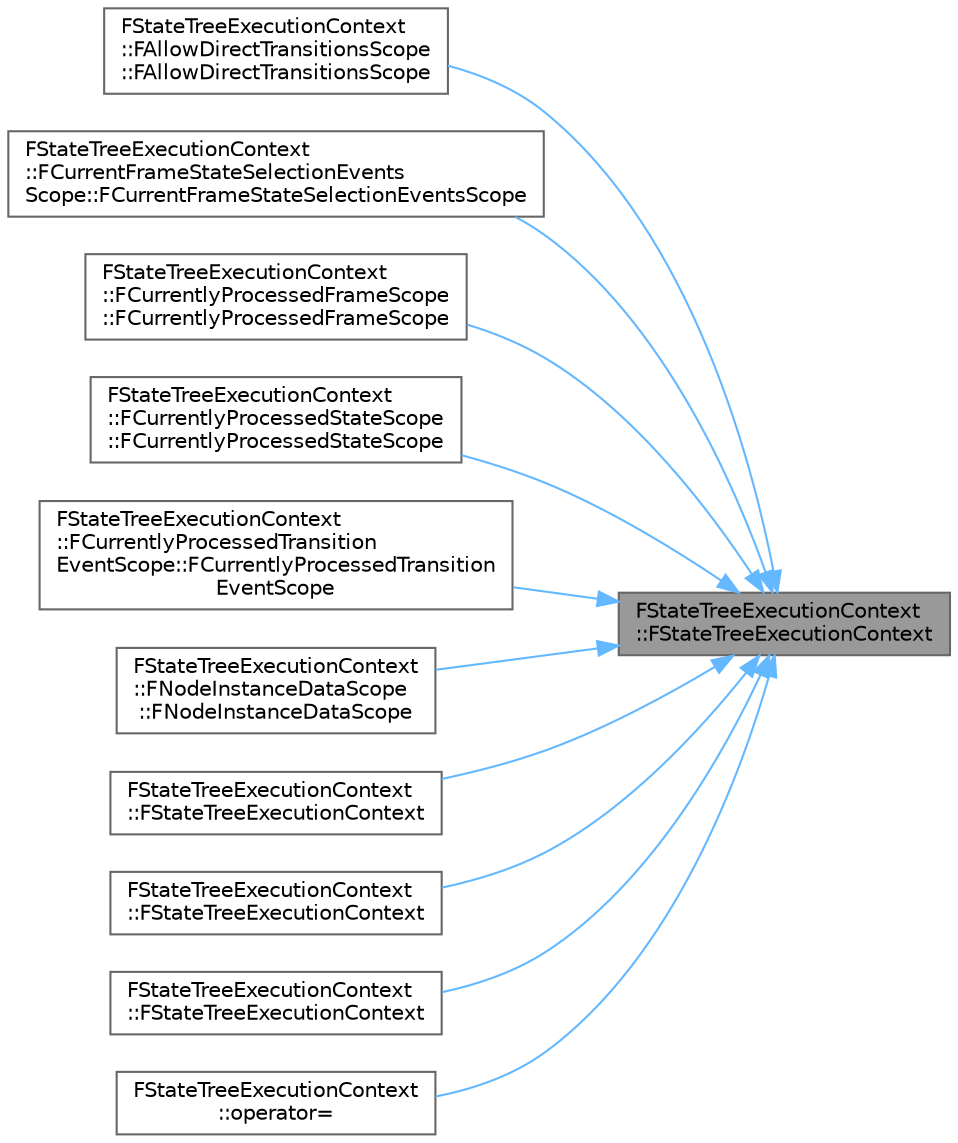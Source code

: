 digraph "FStateTreeExecutionContext::FStateTreeExecutionContext"
{
 // INTERACTIVE_SVG=YES
 // LATEX_PDF_SIZE
  bgcolor="transparent";
  edge [fontname=Helvetica,fontsize=10,labelfontname=Helvetica,labelfontsize=10];
  node [fontname=Helvetica,fontsize=10,shape=box,height=0.2,width=0.4];
  rankdir="RL";
  Node1 [id="Node000001",label="FStateTreeExecutionContext\l::FStateTreeExecutionContext",height=0.2,width=0.4,color="gray40", fillcolor="grey60", style="filled", fontcolor="black",tooltip=" "];
  Node1 -> Node2 [id="edge1_Node000001_Node000002",dir="back",color="steelblue1",style="solid",tooltip=" "];
  Node2 [id="Node000002",label="FStateTreeExecutionContext\l::FAllowDirectTransitionsScope\l::FAllowDirectTransitionsScope",height=0.2,width=0.4,color="grey40", fillcolor="white", style="filled",URL="$de/d41/structFStateTreeExecutionContext_1_1FAllowDirectTransitionsScope.html#ae6f320c3ce6ac4602c1acbad5b0e1878",tooltip=" "];
  Node1 -> Node3 [id="edge2_Node000001_Node000003",dir="back",color="steelblue1",style="solid",tooltip=" "];
  Node3 [id="Node000003",label="FStateTreeExecutionContext\l::FCurrentFrameStateSelectionEvents\lScope::FCurrentFrameStateSelectionEventsScope",height=0.2,width=0.4,color="grey40", fillcolor="white", style="filled",URL="$d6/d74/structFStateTreeExecutionContext_1_1FCurrentFrameStateSelectionEventsScope.html#afa76a25c8e348bd2194a70149eb0ae5f",tooltip=" "];
  Node1 -> Node4 [id="edge3_Node000001_Node000004",dir="back",color="steelblue1",style="solid",tooltip=" "];
  Node4 [id="Node000004",label="FStateTreeExecutionContext\l::FCurrentlyProcessedFrameScope\l::FCurrentlyProcessedFrameScope",height=0.2,width=0.4,color="grey40", fillcolor="white", style="filled",URL="$d3/df0/structFStateTreeExecutionContext_1_1FCurrentlyProcessedFrameScope.html#a38559b1e1541ce50dd084b038e861e11",tooltip=" "];
  Node1 -> Node5 [id="edge4_Node000001_Node000005",dir="back",color="steelblue1",style="solid",tooltip=" "];
  Node5 [id="Node000005",label="FStateTreeExecutionContext\l::FCurrentlyProcessedStateScope\l::FCurrentlyProcessedStateScope",height=0.2,width=0.4,color="grey40", fillcolor="white", style="filled",URL="$d8/d27/structFStateTreeExecutionContext_1_1FCurrentlyProcessedStateScope.html#a29678b39224b98e2f469f2e280bf83aa",tooltip=" "];
  Node1 -> Node6 [id="edge5_Node000001_Node000006",dir="back",color="steelblue1",style="solid",tooltip=" "];
  Node6 [id="Node000006",label="FStateTreeExecutionContext\l::FCurrentlyProcessedTransition\lEventScope::FCurrentlyProcessedTransition\lEventScope",height=0.2,width=0.4,color="grey40", fillcolor="white", style="filled",URL="$d0/d73/structFStateTreeExecutionContext_1_1FCurrentlyProcessedTransitionEventScope.html#af8ddf748d8b39df78e01fc0e8f1b367e",tooltip=" "];
  Node1 -> Node7 [id="edge6_Node000001_Node000007",dir="back",color="steelblue1",style="solid",tooltip=" "];
  Node7 [id="Node000007",label="FStateTreeExecutionContext\l::FNodeInstanceDataScope\l::FNodeInstanceDataScope",height=0.2,width=0.4,color="grey40", fillcolor="white", style="filled",URL="$d4/d17/structFStateTreeExecutionContext_1_1FNodeInstanceDataScope.html#a6ede51ff33c5dd987e2f91e444113214",tooltip=" "];
  Node1 -> Node8 [id="edge7_Node000001_Node000008",dir="back",color="steelblue1",style="solid",tooltip=" "];
  Node8 [id="Node000008",label="FStateTreeExecutionContext\l::FStateTreeExecutionContext",height=0.2,width=0.4,color="grey40", fillcolor="white", style="filled",URL="$df/d4a/structFStateTreeExecutionContext.html#aa5eb7f2a5c43cb5f4836e3201990a6a6",tooltip=" "];
  Node1 -> Node9 [id="edge8_Node000001_Node000009",dir="back",color="steelblue1",style="solid",tooltip=" "];
  Node9 [id="Node000009",label="FStateTreeExecutionContext\l::FStateTreeExecutionContext",height=0.2,width=0.4,color="grey40", fillcolor="white", style="filled",URL="$df/d4a/structFStateTreeExecutionContext.html#a176665696ae1912979bcb84ce0b50513",tooltip="Construct an execution context from a parent context and another tree."];
  Node1 -> Node10 [id="edge9_Node000001_Node000010",dir="back",color="steelblue1",style="solid",tooltip=" "];
  Node10 [id="Node000010",label="FStateTreeExecutionContext\l::FStateTreeExecutionContext",height=0.2,width=0.4,color="grey40", fillcolor="white", style="filled",URL="$df/d4a/structFStateTreeExecutionContext.html#a92fecc1176cf0014ffe9c577ec62caad",tooltip="Construct an execution context from a parent context and another tree."];
  Node1 -> Node11 [id="edge10_Node000001_Node000011",dir="back",color="steelblue1",style="solid",tooltip=" "];
  Node11 [id="Node000011",label="FStateTreeExecutionContext\l::operator=",height=0.2,width=0.4,color="grey40", fillcolor="white", style="filled",URL="$df/d4a/structFStateTreeExecutionContext.html#a7e834e1fae8fc8a698c9aa75adb0d44e",tooltip=" "];
}
